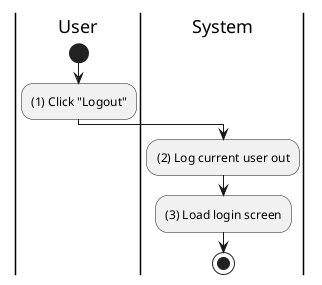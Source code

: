 @startuml my-account-logout
|u|User
|s|System

|u|
start
:(1) Click "Logout";

|s|
:(2) Log current user out;
:(3) Load login screen;
stop
@enduml